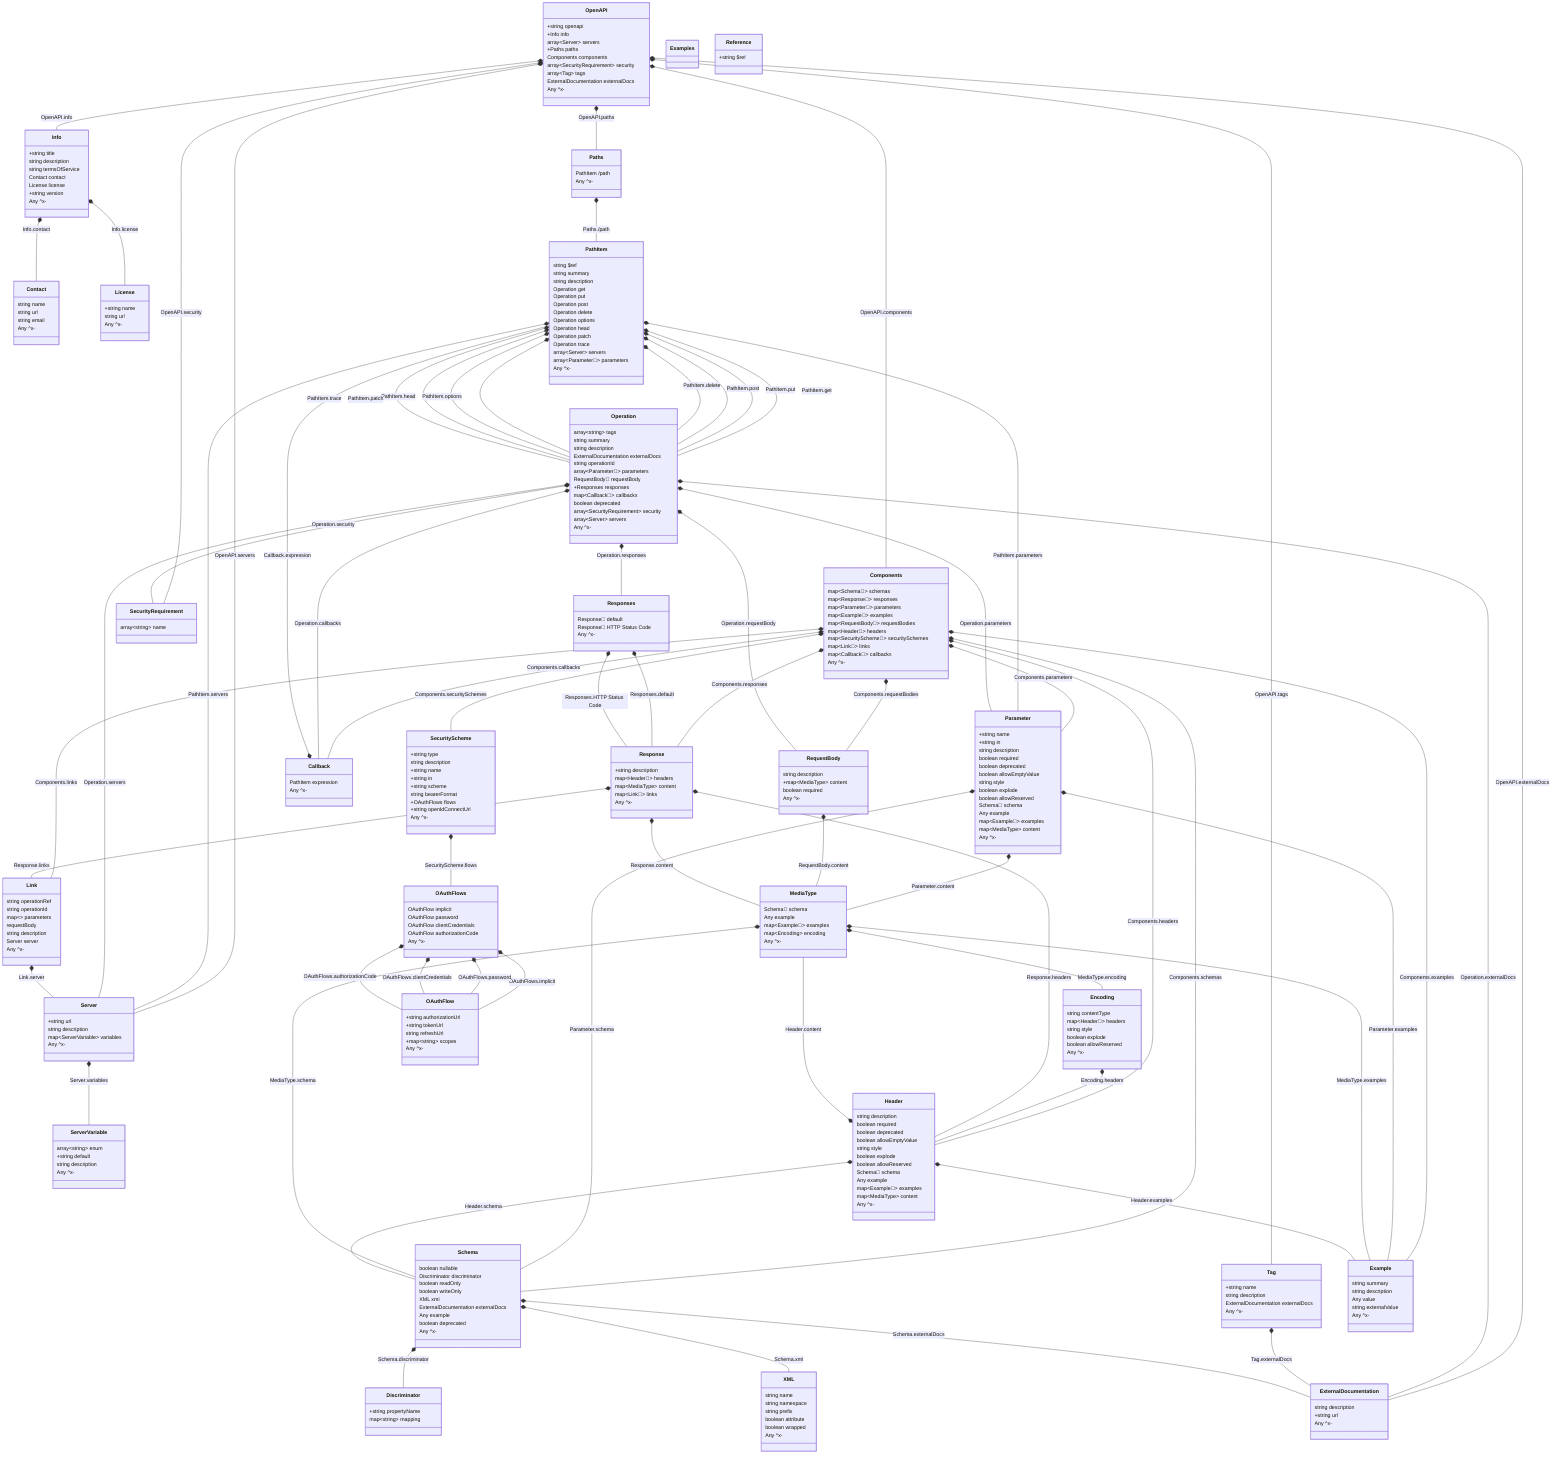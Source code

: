 classDiagram
  class OpenAPI:::OpenAPI {
    +string openapi
    +Info info
    array~Server~ servers
    +Paths paths
    Components components
    array~SecurityRequirement~ security
    array~Tag~ tags
    ExternalDocumentation externalDocs
    Any ^x-
  }
  OpenAPI *-- Info : OpenAPI.info
  OpenAPI *-- Server : OpenAPI.servers
  OpenAPI *-- Paths : OpenAPI.paths
  OpenAPI *-- Components : OpenAPI.components
  OpenAPI *-- SecurityRequirement : OpenAPI.security
  OpenAPI *-- Tag : OpenAPI.tags
  OpenAPI *-- ExternalDocumentation : OpenAPI.externalDocs

  class Info:::Info {
    +string title
    string description
    string termsOfService
    Contact contact
    License license
    +string version
    Any ^x-
  }
  Info *-- Contact : Info.contact
  Info *-- License : Info.license

  class Contact:::Contact {
    string name
    string url
    string email
    Any ^x-
  }

  class License:::License {
    +string name
    string url
    Any ^x-
  }

  class Server:::Server {
    +string url
    string description
    map~ServerVariable~ variables
    Any ^x-
  }
  Server *-- ServerVariable : Server.variables

  class ServerVariable:::ServerVariable {
    array~string~ enum
    +string default
    string description
    Any ^x-
  }

  class Components:::Components {
    map~Schema🔗~ schemas
    map~Response🔗~ responses
    map~Parameter🔗~ parameters
    map~Example🔗~ examples
    map~RequestBody🔗~ requestBodies
    map~Header🔗~ headers
    map~SecurityScheme🔗~ securitySchemes
    map~Link🔗~ links
    map~Callback🔗~ callbacks
    Any ^x-
  }
  Components *-- Schema : Components.schemas
  Components *-- Response : Components.responses
  Components *-- Parameter : Components.parameters
  Components *-- Example : Components.examples
  Components *-- RequestBody : Components.requestBodies
  Components *-- Header : Components.headers
  Components *-- SecurityScheme : Components.securitySchemes
  Components *-- Link : Components.links
  Components *-- Callback : Components.callbacks

  class Paths:::Paths {
    PathItem /path
    Any ^x-
  }
  Paths *-- PathItem : Paths./path

  class PathItem:::PathItem {
    string $ref
    string summary
    string description
    Operation get
    Operation put
    Operation post
    Operation delete
    Operation options
    Operation head
    Operation patch
    Operation trace
    array~Server~ servers
    array~Parameter🔗~ parameters
    Any ^x-
  }
  PathItem *-- Operation : PathItem.get
  PathItem *-- Operation : PathItem.put
  PathItem *-- Operation : PathItem.post
  PathItem *-- Operation : PathItem.delete
  PathItem *-- Operation : PathItem.options
  PathItem *-- Operation : PathItem.head
  PathItem *-- Operation : PathItem.patch
  PathItem *-- Operation : PathItem.trace
  PathItem *-- Server : PathItem.servers
  PathItem *-- Parameter : PathItem.parameters

  class Operation:::Operation {
    array~string~ tags
    string summary
    string description
    ExternalDocumentation externalDocs
    string operationId
    array~Parameter🔗~ parameters
    RequestBody🔗 requestBody
    +Responses responses
    map~Callback🔗~ callbacks
    boolean deprecated
    array~SecurityRequirement~ security
    array~Server~ servers
    Any ^x-
  }
  Operation *-- ExternalDocumentation : Operation.externalDocs
  Operation *-- Parameter : Operation.parameters
  Operation *-- RequestBody : Operation.requestBody
  Operation *-- Responses : Operation.responses
  Operation *-- Callback : Operation.callbacks
  Operation *-- SecurityRequirement : Operation.security
  Operation *-- Server : Operation.servers

  class ExternalDocumentation:::ExternalDocumentation {
    string description
    +string url
    Any ^x-
  }

  class Parameter:::Parameter {
    +string name
    +string in
    string description
    boolean required
    boolean deprecated
    boolean allowEmptyValue
    string style
    boolean explode
    boolean allowReserved
    Schema🔗 schema
    Any example
    map~Example🔗~ examples
    map~MediaType~ content
    Any ^x-
  }
  Parameter *-- Schema : Parameter.schema
  Parameter *-- Example : Parameter.examples
  Parameter *-- MediaType : Parameter.content

  class RequestBody:::RequestBody {
    string description
    +map~MediaType~ content
    boolean required
    Any ^x-
  }
  RequestBody *-- MediaType : RequestBody.content

  class MediaType:::MediaType {
    Schema🔗 schema
    Any example
    map~Example🔗~ examples
    map~Encoding~ encoding
    Any ^x-
  }
  MediaType *-- Schema : MediaType.schema
  MediaType *-- Example : MediaType.examples
  MediaType *-- Encoding : MediaType.encoding

  class Encoding:::Encoding {
    string contentType
    map~Header🔗~ headers
    string style
    boolean explode
    boolean allowReserved
    Any ^x-
  }
  Encoding *-- Header : Encoding.headers

  class Responses:::Responses {
    Response🔗 default
    Response🔗 HTTP Status Code
    Any ^x-
  }
  Responses *-- Response : Responses.default
  Responses *-- Response : Responses.HTTP Status Code

  class Response:::Response {
    +string description
    map~Header🔗~ headers
    map~MediaType~ content
    map~Link🔗~ links
    Any ^x-
  }
  Response *-- Header : Response.headers
  Response *-- MediaType : Response.content
  Response *-- Link : Response.links

  class Callback:::Callback {
    PathItem expression
    Any ^x-
  }
  Callback *-- PathItem : Callback.expression

  class Example:::Example {
    string summary
    string description
    Any value
    string externalValue
    Any ^x-
  }

  class Link:::Link {
    string operationRef
    string operationId
    map~~ parameters
     requestBody
    string description
    Server server
    Any ^x-
  }
  Link *-- Server : Link.server

  class Header:::Header {
    string description
    boolean required
    boolean deprecated
    boolean allowEmptyValue
    string style
    boolean explode
    boolean allowReserved
    Schema🔗 schema
    Any example
    map~Example🔗~ examples
    map~MediaType~ content
    Any ^x-
  }
  Header *-- Schema : Header.schema
  Header *-- Example : Header.examples
  Header *-- MediaType : Header.content

  class Tag:::Tag {
    +string name
    string description
    ExternalDocumentation externalDocs
    Any ^x-
  }
  Tag *-- ExternalDocumentation : Tag.externalDocs

  class Examples:::Examples {
  }

  class Reference:::Reference {
    +string $ref
  }

  class Schema:::Schema {
    boolean nullable
    Discriminator discriminator
    boolean readOnly
    boolean writeOnly
    XML xml
    ExternalDocumentation externalDocs
    Any example
    boolean deprecated
    Any ^x-
  }
  Schema *-- Discriminator : Schema.discriminator
  Schema *-- XML : Schema.xml
  Schema *-- ExternalDocumentation : Schema.externalDocs

  class Discriminator:::Discriminator {
    +string propertyName
    map~string~ mapping
  }

  class XML:::XML {
    string name
    string namespace
    string prefix
    boolean attribute
    boolean wrapped
    Any ^x-
  }

  class SecurityScheme:::SecurityScheme {
    +string type
    string description
    +string name
    +string in
    +string scheme
    string bearerFormat
    +OAuthFlows flows
    +string openIdConnectUrl
    Any ^x-
  }
  SecurityScheme *-- OAuthFlows : SecurityScheme.flows

  class OAuthFlows:::OAuthFlows {
    OAuthFlow implicit
    OAuthFlow password
    OAuthFlow clientCredentials
    OAuthFlow authorizationCode
    Any ^x-
  }
  OAuthFlows *-- OAuthFlow : OAuthFlows.implicit
  OAuthFlows *-- OAuthFlow : OAuthFlows.password
  OAuthFlows *-- OAuthFlow : OAuthFlows.clientCredentials
  OAuthFlows *-- OAuthFlow : OAuthFlows.authorizationCode

  class OAuthFlow:::OAuthFlow {
    +string authorizationUrl
    +string tokenUrl
    string refreshUrl
    +map~string~ scopes
    Any ^x-
  }

  class SecurityRequirement:::SecurityRequirement {
    array~string~ name
  }